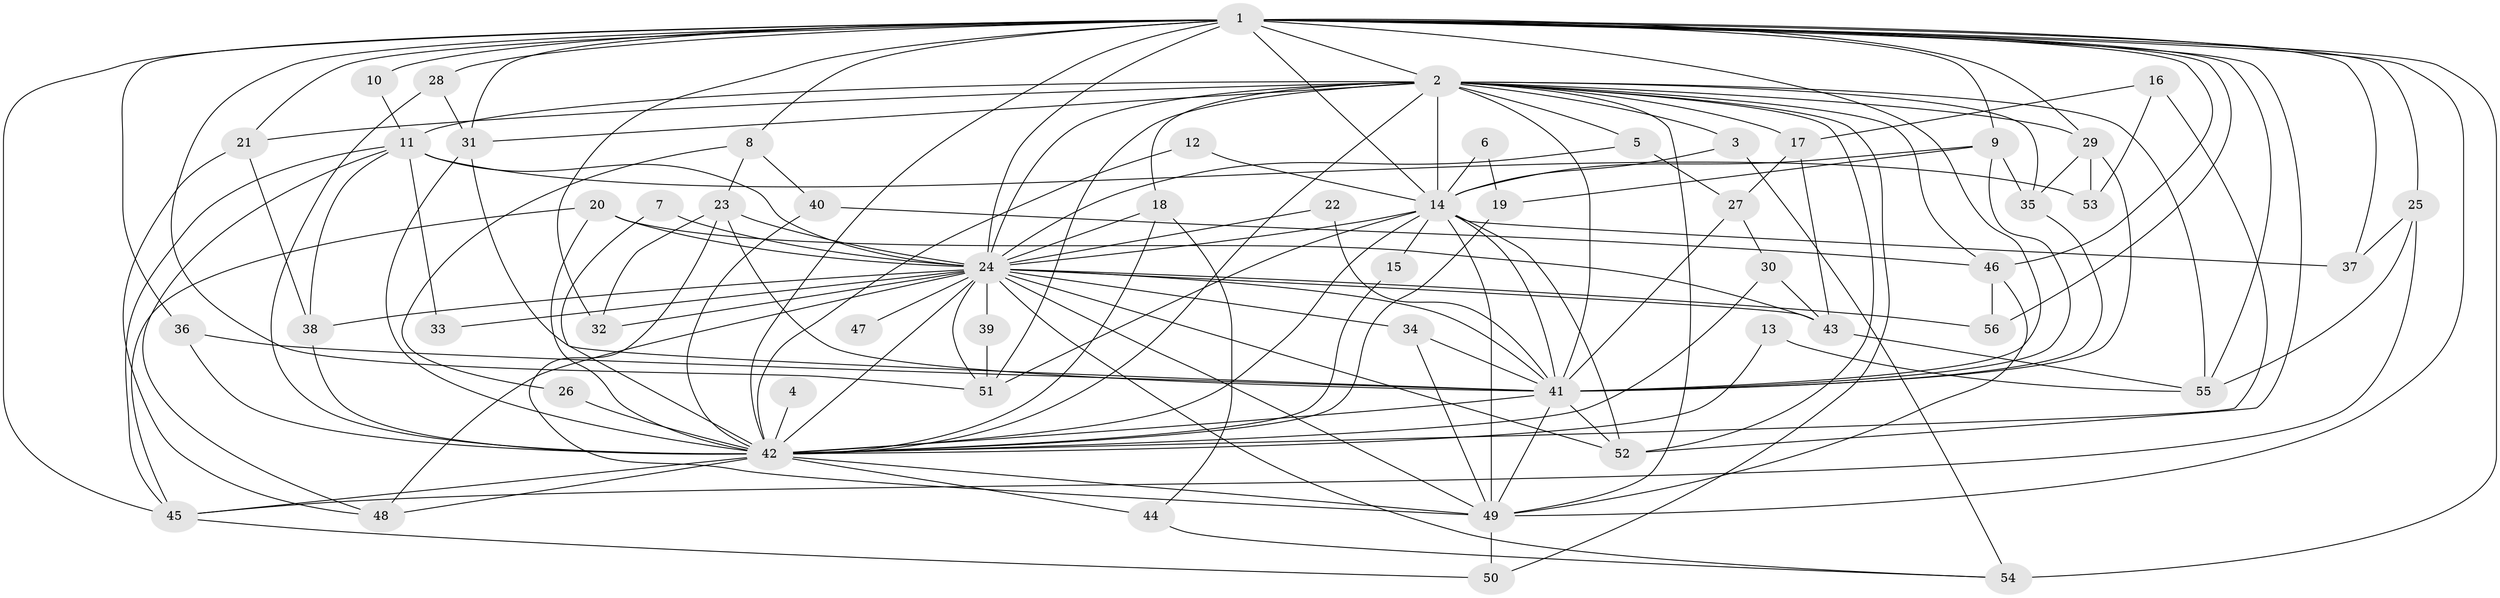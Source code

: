 // original degree distribution, {18: 0.017857142857142856, 13: 0.008928571428571428, 16: 0.017857142857142856, 33: 0.008928571428571428, 30: 0.008928571428571428, 23: 0.008928571428571428, 21: 0.017857142857142856, 7: 0.008928571428571428, 3: 0.20535714285714285, 5: 0.08928571428571429, 2: 0.5178571428571429, 4: 0.07142857142857142, 9: 0.008928571428571428, 6: 0.008928571428571428}
// Generated by graph-tools (version 1.1) at 2025/01/03/09/25 03:01:17]
// undirected, 56 vertices, 152 edges
graph export_dot {
graph [start="1"]
  node [color=gray90,style=filled];
  1;
  2;
  3;
  4;
  5;
  6;
  7;
  8;
  9;
  10;
  11;
  12;
  13;
  14;
  15;
  16;
  17;
  18;
  19;
  20;
  21;
  22;
  23;
  24;
  25;
  26;
  27;
  28;
  29;
  30;
  31;
  32;
  33;
  34;
  35;
  36;
  37;
  38;
  39;
  40;
  41;
  42;
  43;
  44;
  45;
  46;
  47;
  48;
  49;
  50;
  51;
  52;
  53;
  54;
  55;
  56;
  1 -- 2 [weight=4.0];
  1 -- 8 [weight=1.0];
  1 -- 9 [weight=1.0];
  1 -- 10 [weight=1.0];
  1 -- 14 [weight=4.0];
  1 -- 21 [weight=1.0];
  1 -- 24 [weight=2.0];
  1 -- 25 [weight=1.0];
  1 -- 28 [weight=1.0];
  1 -- 29 [weight=1.0];
  1 -- 31 [weight=1.0];
  1 -- 32 [weight=2.0];
  1 -- 36 [weight=1.0];
  1 -- 37 [weight=1.0];
  1 -- 41 [weight=2.0];
  1 -- 42 [weight=3.0];
  1 -- 45 [weight=1.0];
  1 -- 46 [weight=1.0];
  1 -- 49 [weight=2.0];
  1 -- 51 [weight=1.0];
  1 -- 52 [weight=1.0];
  1 -- 54 [weight=1.0];
  1 -- 55 [weight=1.0];
  1 -- 56 [weight=2.0];
  2 -- 3 [weight=1.0];
  2 -- 5 [weight=1.0];
  2 -- 11 [weight=2.0];
  2 -- 14 [weight=4.0];
  2 -- 17 [weight=2.0];
  2 -- 18 [weight=1.0];
  2 -- 21 [weight=2.0];
  2 -- 24 [weight=3.0];
  2 -- 29 [weight=1.0];
  2 -- 31 [weight=1.0];
  2 -- 35 [weight=1.0];
  2 -- 41 [weight=3.0];
  2 -- 42 [weight=3.0];
  2 -- 46 [weight=1.0];
  2 -- 49 [weight=3.0];
  2 -- 50 [weight=1.0];
  2 -- 51 [weight=1.0];
  2 -- 52 [weight=1.0];
  2 -- 55 [weight=3.0];
  3 -- 14 [weight=1.0];
  3 -- 54 [weight=1.0];
  4 -- 42 [weight=1.0];
  5 -- 24 [weight=1.0];
  5 -- 27 [weight=1.0];
  6 -- 14 [weight=2.0];
  6 -- 19 [weight=1.0];
  7 -- 24 [weight=1.0];
  7 -- 42 [weight=1.0];
  8 -- 23 [weight=1.0];
  8 -- 26 [weight=1.0];
  8 -- 40 [weight=1.0];
  9 -- 14 [weight=1.0];
  9 -- 19 [weight=1.0];
  9 -- 35 [weight=1.0];
  9 -- 41 [weight=1.0];
  10 -- 11 [weight=1.0];
  11 -- 24 [weight=1.0];
  11 -- 33 [weight=1.0];
  11 -- 38 [weight=1.0];
  11 -- 45 [weight=1.0];
  11 -- 48 [weight=1.0];
  11 -- 53 [weight=1.0];
  12 -- 14 [weight=1.0];
  12 -- 42 [weight=1.0];
  13 -- 42 [weight=1.0];
  13 -- 55 [weight=1.0];
  14 -- 15 [weight=1.0];
  14 -- 24 [weight=2.0];
  14 -- 37 [weight=1.0];
  14 -- 41 [weight=3.0];
  14 -- 42 [weight=2.0];
  14 -- 49 [weight=3.0];
  14 -- 51 [weight=1.0];
  14 -- 52 [weight=1.0];
  15 -- 42 [weight=1.0];
  16 -- 17 [weight=1.0];
  16 -- 42 [weight=1.0];
  16 -- 53 [weight=1.0];
  17 -- 27 [weight=1.0];
  17 -- 43 [weight=1.0];
  18 -- 24 [weight=1.0];
  18 -- 42 [weight=1.0];
  18 -- 44 [weight=1.0];
  19 -- 42 [weight=1.0];
  20 -- 24 [weight=1.0];
  20 -- 42 [weight=1.0];
  20 -- 43 [weight=1.0];
  20 -- 45 [weight=1.0];
  21 -- 38 [weight=1.0];
  21 -- 48 [weight=1.0];
  22 -- 24 [weight=1.0];
  22 -- 41 [weight=1.0];
  23 -- 24 [weight=1.0];
  23 -- 32 [weight=1.0];
  23 -- 41 [weight=1.0];
  23 -- 49 [weight=2.0];
  24 -- 32 [weight=1.0];
  24 -- 33 [weight=1.0];
  24 -- 34 [weight=1.0];
  24 -- 38 [weight=1.0];
  24 -- 39 [weight=1.0];
  24 -- 41 [weight=1.0];
  24 -- 42 [weight=1.0];
  24 -- 43 [weight=1.0];
  24 -- 47 [weight=1.0];
  24 -- 48 [weight=1.0];
  24 -- 49 [weight=1.0];
  24 -- 51 [weight=1.0];
  24 -- 52 [weight=1.0];
  24 -- 54 [weight=1.0];
  24 -- 56 [weight=1.0];
  25 -- 37 [weight=1.0];
  25 -- 45 [weight=1.0];
  25 -- 55 [weight=1.0];
  26 -- 42 [weight=2.0];
  27 -- 30 [weight=1.0];
  27 -- 41 [weight=1.0];
  28 -- 31 [weight=1.0];
  28 -- 42 [weight=1.0];
  29 -- 35 [weight=1.0];
  29 -- 41 [weight=1.0];
  29 -- 53 [weight=1.0];
  30 -- 42 [weight=1.0];
  30 -- 43 [weight=1.0];
  31 -- 41 [weight=1.0];
  31 -- 42 [weight=1.0];
  34 -- 41 [weight=1.0];
  34 -- 49 [weight=1.0];
  35 -- 41 [weight=1.0];
  36 -- 41 [weight=1.0];
  36 -- 42 [weight=1.0];
  38 -- 42 [weight=1.0];
  39 -- 51 [weight=1.0];
  40 -- 42 [weight=2.0];
  40 -- 46 [weight=1.0];
  41 -- 42 [weight=1.0];
  41 -- 49 [weight=1.0];
  41 -- 52 [weight=1.0];
  42 -- 44 [weight=1.0];
  42 -- 45 [weight=1.0];
  42 -- 48 [weight=1.0];
  42 -- 49 [weight=1.0];
  43 -- 55 [weight=1.0];
  44 -- 54 [weight=1.0];
  45 -- 50 [weight=1.0];
  46 -- 49 [weight=1.0];
  46 -- 56 [weight=1.0];
  49 -- 50 [weight=1.0];
}

